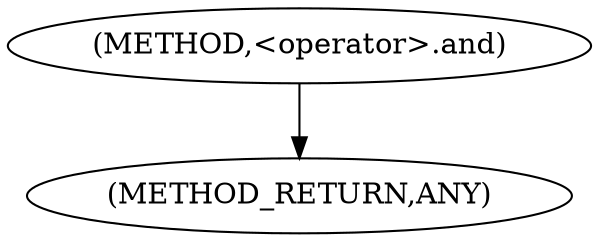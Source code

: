 digraph "&lt;operator&gt;.and" {  
"111669149720" [label = <(METHOD,&lt;operator&gt;.and)> ]
"128849018904" [label = <(METHOD_RETURN,ANY)> ]
  "111669149720" -> "128849018904" 
}
